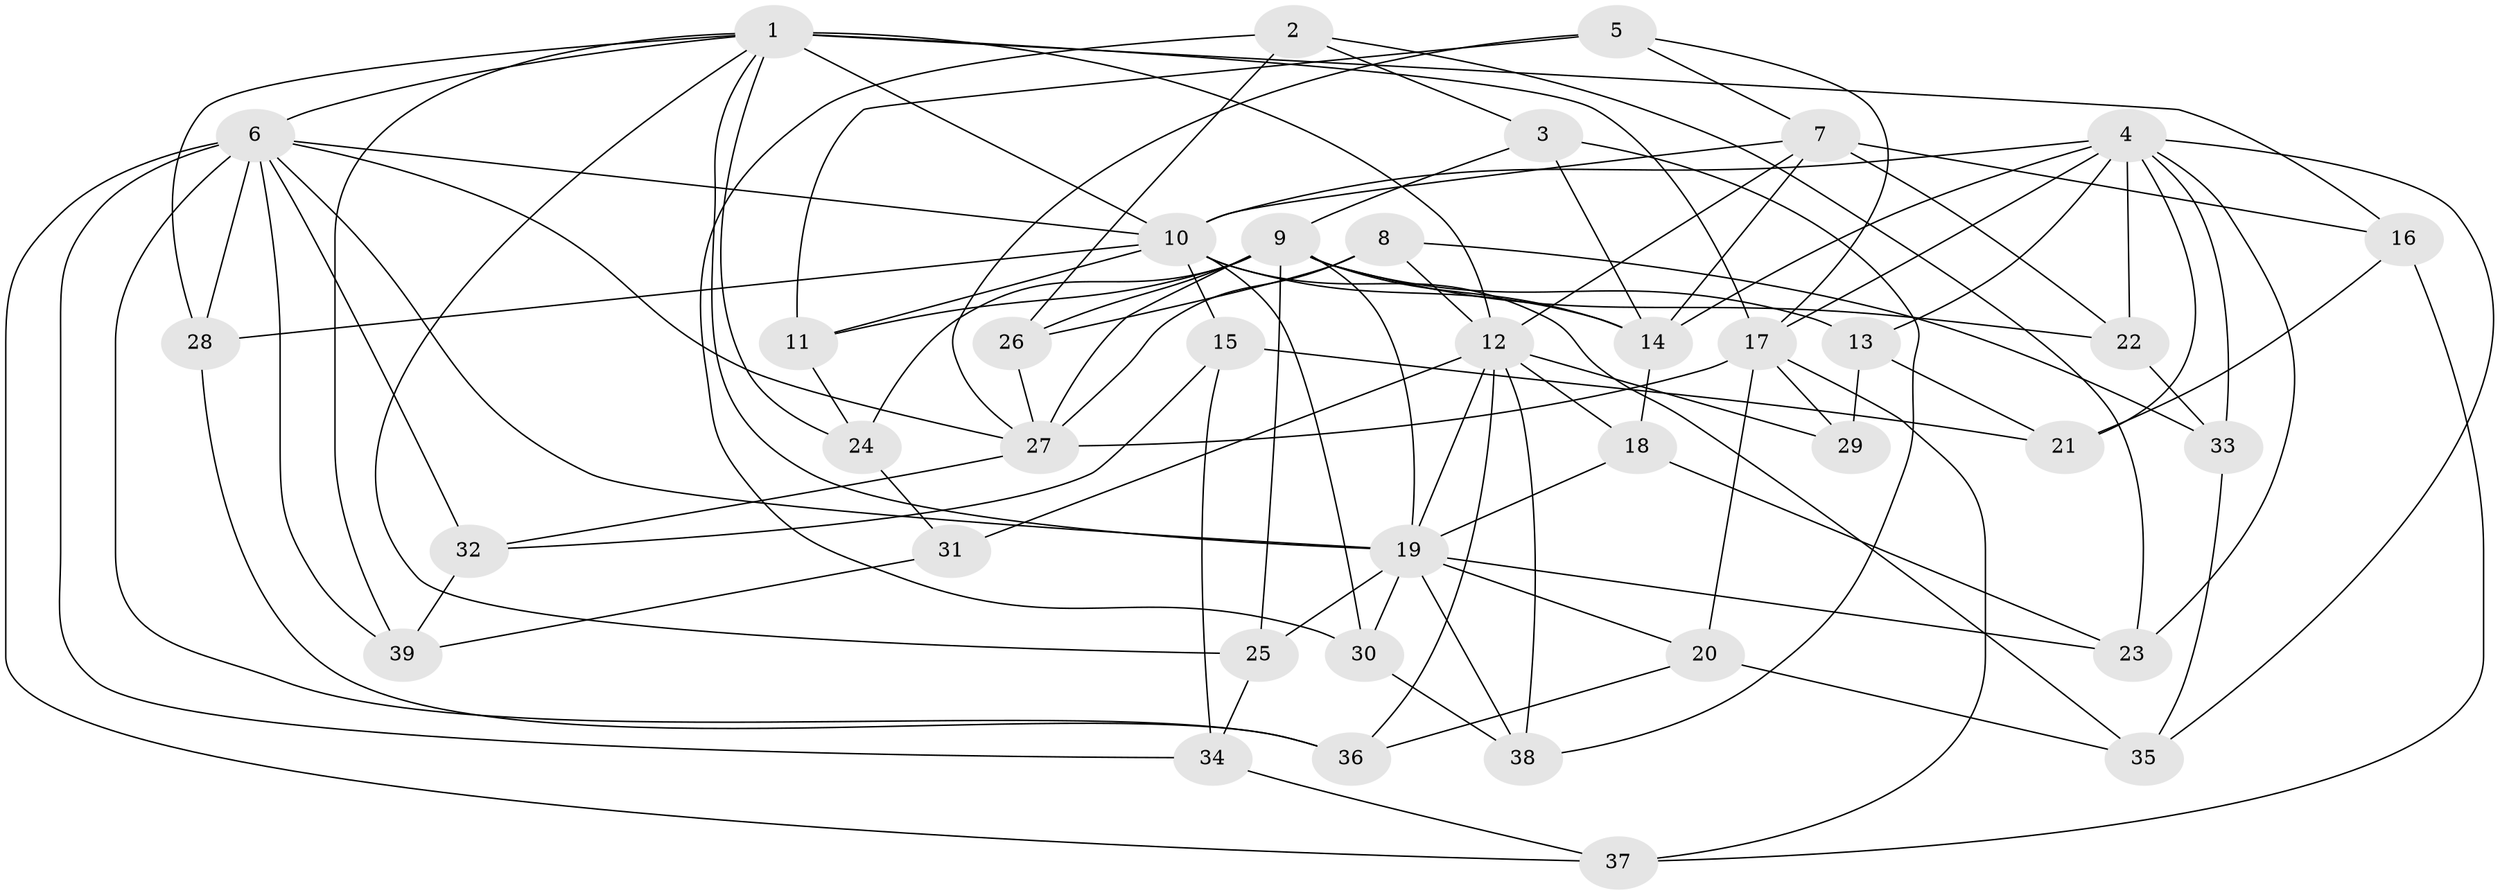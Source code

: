 // original degree distribution, {4: 1.0}
// Generated by graph-tools (version 1.1) at 2025/38/03/09/25 02:38:16]
// undirected, 39 vertices, 102 edges
graph export_dot {
graph [start="1"]
  node [color=gray90,style=filled];
  1;
  2;
  3;
  4;
  5;
  6;
  7;
  8;
  9;
  10;
  11;
  12;
  13;
  14;
  15;
  16;
  17;
  18;
  19;
  20;
  21;
  22;
  23;
  24;
  25;
  26;
  27;
  28;
  29;
  30;
  31;
  32;
  33;
  34;
  35;
  36;
  37;
  38;
  39;
  1 -- 6 [weight=1.0];
  1 -- 10 [weight=1.0];
  1 -- 12 [weight=2.0];
  1 -- 16 [weight=1.0];
  1 -- 17 [weight=2.0];
  1 -- 19 [weight=1.0];
  1 -- 24 [weight=1.0];
  1 -- 25 [weight=1.0];
  1 -- 28 [weight=1.0];
  1 -- 39 [weight=1.0];
  2 -- 3 [weight=1.0];
  2 -- 23 [weight=1.0];
  2 -- 26 [weight=1.0];
  2 -- 30 [weight=1.0];
  3 -- 9 [weight=1.0];
  3 -- 14 [weight=1.0];
  3 -- 38 [weight=1.0];
  4 -- 10 [weight=1.0];
  4 -- 13 [weight=1.0];
  4 -- 14 [weight=2.0];
  4 -- 17 [weight=1.0];
  4 -- 21 [weight=1.0];
  4 -- 22 [weight=1.0];
  4 -- 23 [weight=1.0];
  4 -- 33 [weight=1.0];
  4 -- 35 [weight=1.0];
  5 -- 7 [weight=1.0];
  5 -- 11 [weight=1.0];
  5 -- 17 [weight=1.0];
  5 -- 27 [weight=1.0];
  6 -- 10 [weight=1.0];
  6 -- 19 [weight=1.0];
  6 -- 27 [weight=1.0];
  6 -- 28 [weight=1.0];
  6 -- 32 [weight=1.0];
  6 -- 34 [weight=1.0];
  6 -- 36 [weight=1.0];
  6 -- 37 [weight=1.0];
  6 -- 39 [weight=1.0];
  7 -- 10 [weight=1.0];
  7 -- 12 [weight=2.0];
  7 -- 14 [weight=2.0];
  7 -- 16 [weight=1.0];
  7 -- 22 [weight=1.0];
  8 -- 12 [weight=1.0];
  8 -- 26 [weight=1.0];
  8 -- 27 [weight=1.0];
  8 -- 33 [weight=1.0];
  9 -- 11 [weight=1.0];
  9 -- 13 [weight=1.0];
  9 -- 14 [weight=1.0];
  9 -- 19 [weight=1.0];
  9 -- 22 [weight=1.0];
  9 -- 24 [weight=1.0];
  9 -- 25 [weight=1.0];
  9 -- 26 [weight=1.0];
  9 -- 27 [weight=3.0];
  10 -- 11 [weight=1.0];
  10 -- 14 [weight=1.0];
  10 -- 15 [weight=1.0];
  10 -- 28 [weight=1.0];
  10 -- 30 [weight=1.0];
  10 -- 35 [weight=1.0];
  11 -- 24 [weight=1.0];
  12 -- 18 [weight=1.0];
  12 -- 19 [weight=1.0];
  12 -- 29 [weight=1.0];
  12 -- 31 [weight=2.0];
  12 -- 36 [weight=1.0];
  12 -- 38 [weight=1.0];
  13 -- 21 [weight=1.0];
  13 -- 29 [weight=1.0];
  14 -- 18 [weight=1.0];
  15 -- 21 [weight=1.0];
  15 -- 32 [weight=1.0];
  15 -- 34 [weight=1.0];
  16 -- 21 [weight=1.0];
  16 -- 37 [weight=1.0];
  17 -- 20 [weight=1.0];
  17 -- 27 [weight=2.0];
  17 -- 29 [weight=2.0];
  17 -- 37 [weight=1.0];
  18 -- 19 [weight=1.0];
  18 -- 23 [weight=1.0];
  19 -- 20 [weight=1.0];
  19 -- 23 [weight=1.0];
  19 -- 25 [weight=1.0];
  19 -- 30 [weight=1.0];
  19 -- 38 [weight=1.0];
  20 -- 35 [weight=1.0];
  20 -- 36 [weight=1.0];
  22 -- 33 [weight=1.0];
  24 -- 31 [weight=1.0];
  25 -- 34 [weight=1.0];
  26 -- 27 [weight=1.0];
  27 -- 32 [weight=1.0];
  28 -- 36 [weight=1.0];
  30 -- 38 [weight=1.0];
  31 -- 39 [weight=1.0];
  32 -- 39 [weight=1.0];
  33 -- 35 [weight=1.0];
  34 -- 37 [weight=1.0];
}
